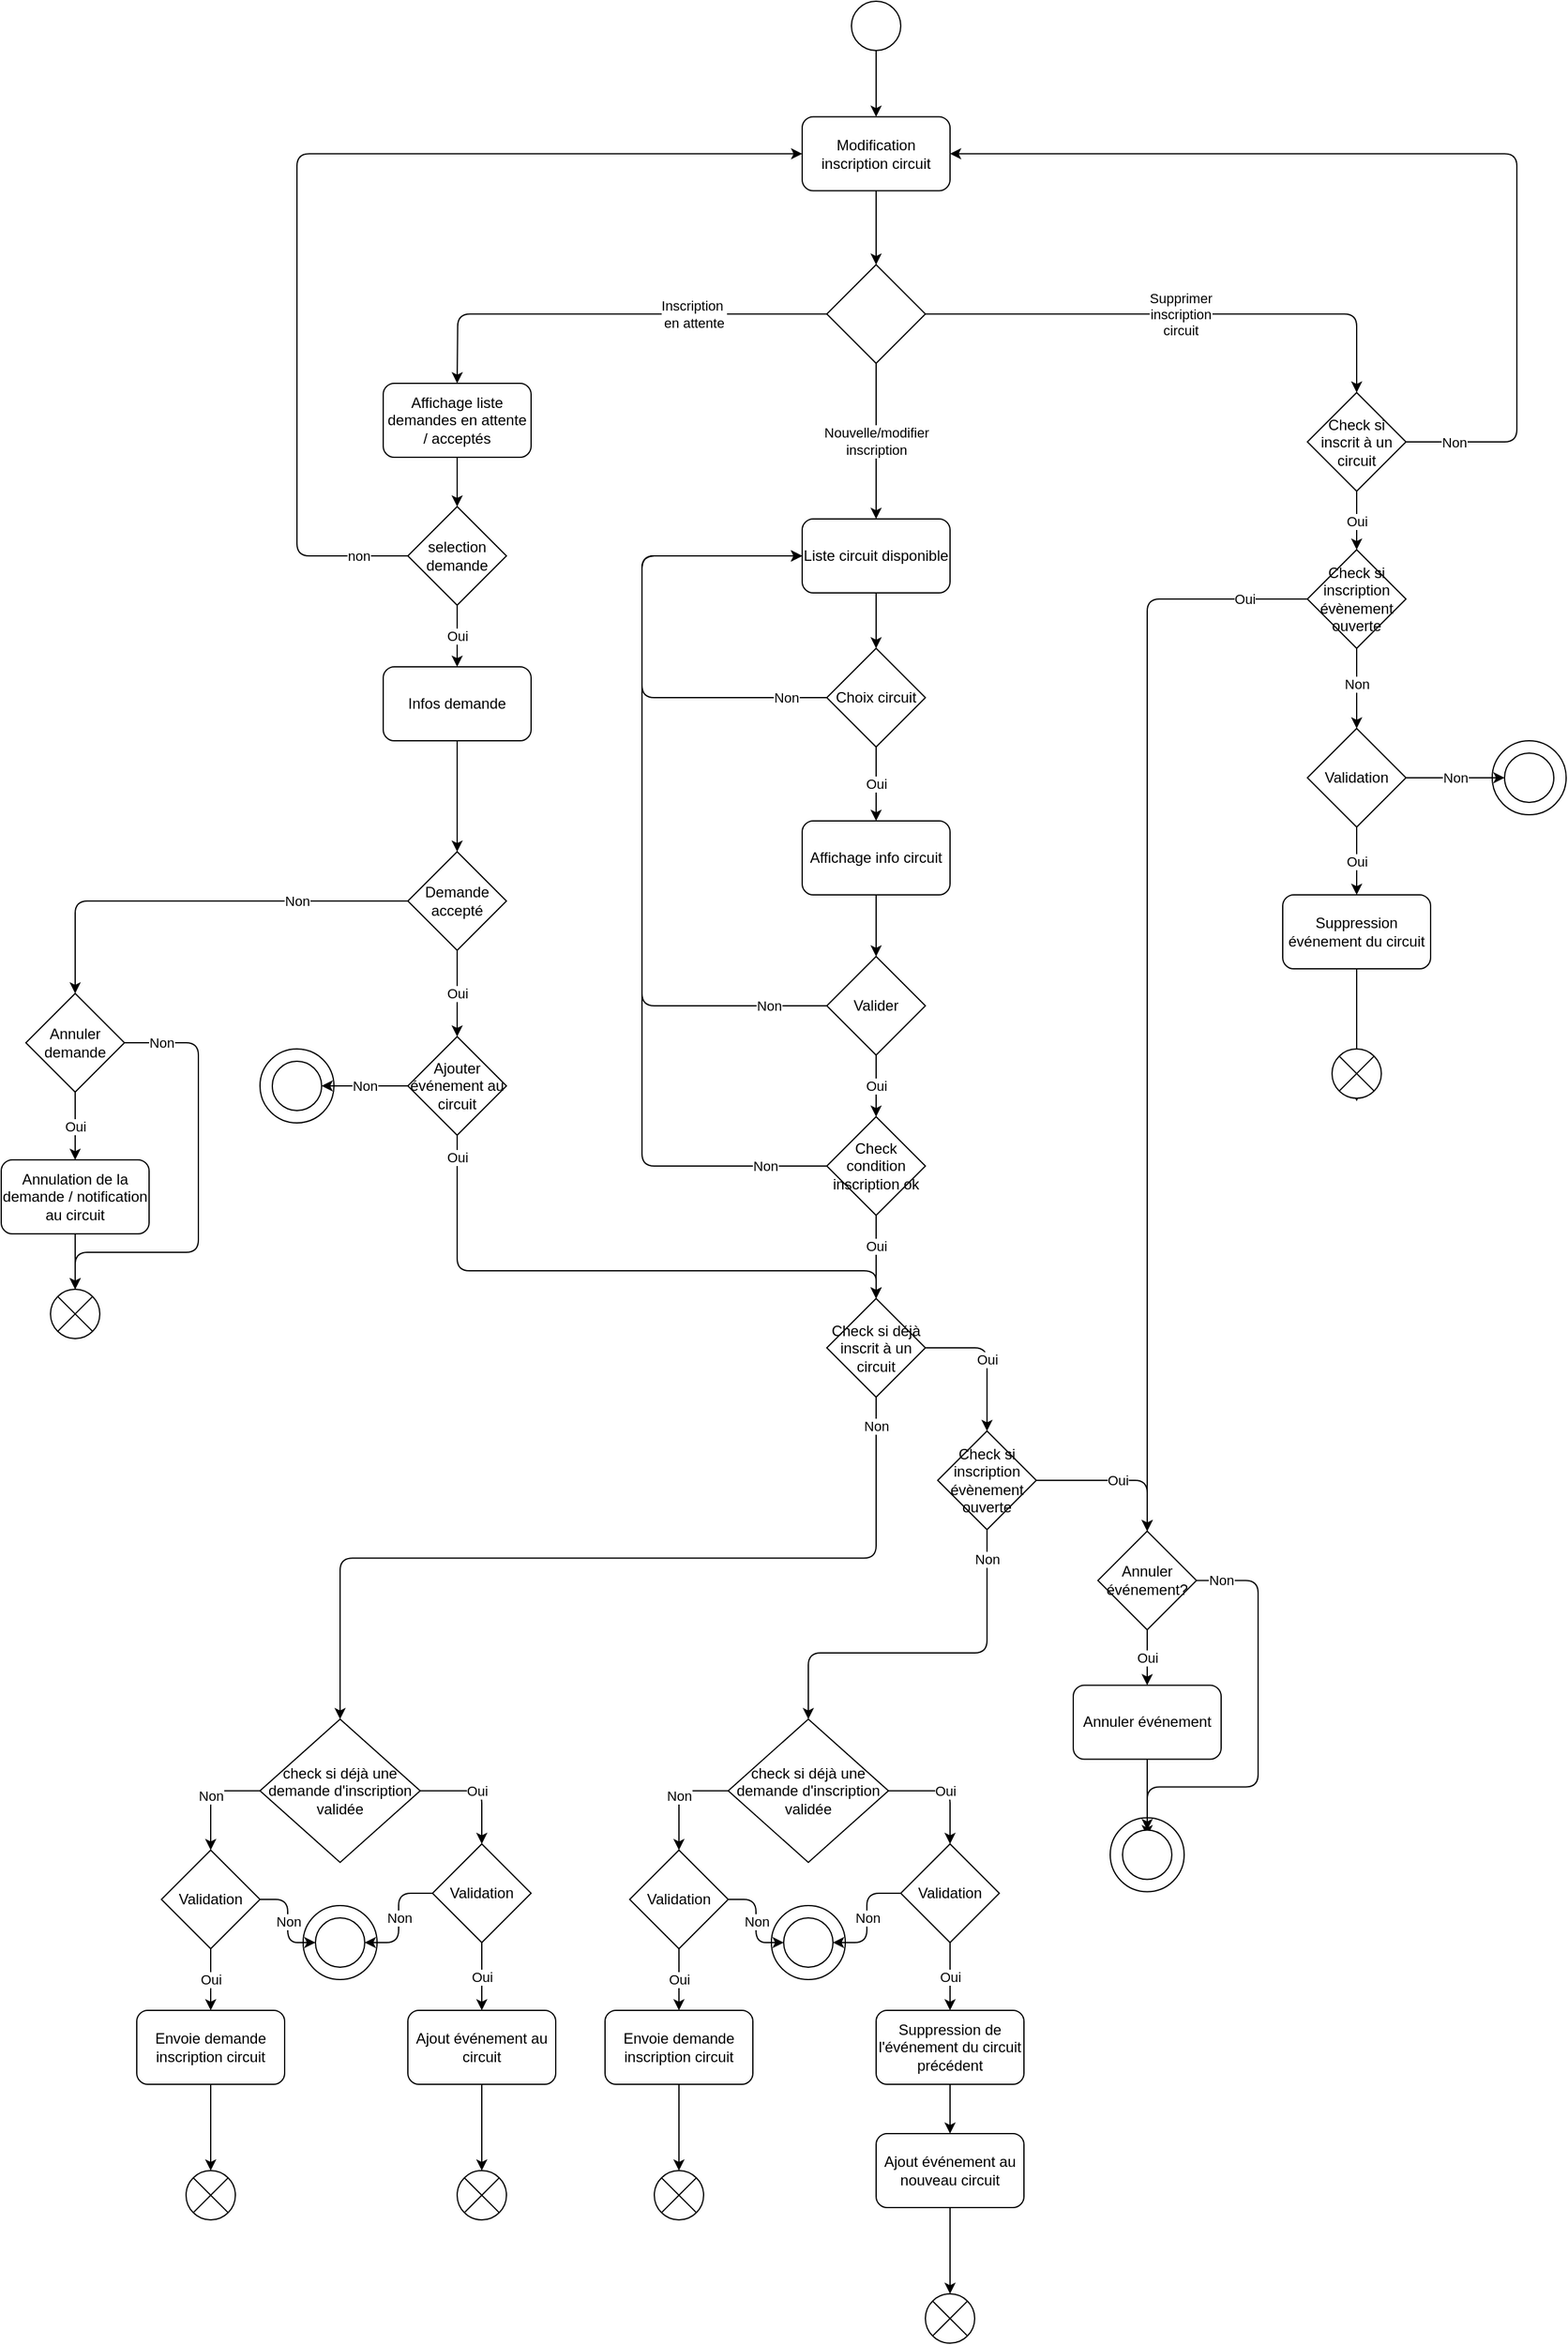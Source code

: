 <mxfile>
    <diagram id="nnJYFBYkPbG7cH_2rHXF" name="Page-1">
        <mxGraphModel dx="-676" dy="404" grid="1" gridSize="10" guides="1" tooltips="1" connect="1" arrows="1" fold="1" page="1" pageScale="1" pageWidth="1100" pageHeight="850" background="none" math="0" shadow="0">
            <root>
                <mxCell id="0"/>
                <mxCell id="1" parent="0"/>
                <mxCell id="135" value="" style="ellipse;whiteSpace=wrap;html=1;aspect=fixed;" parent="1" vertex="1">
                    <mxGeometry x="3330" y="1150" width="60" height="60" as="geometry"/>
                </mxCell>
                <mxCell id="129" value="" style="ellipse;whiteSpace=wrap;html=1;aspect=fixed;" parent="1" vertex="1">
                    <mxGeometry x="2330" y="1400" width="60" height="60" as="geometry"/>
                </mxCell>
                <mxCell id="95" value="" style="ellipse;whiteSpace=wrap;html=1;aspect=fixed;" parent="1" vertex="1">
                    <mxGeometry x="2365" y="2095" width="60" height="60" as="geometry"/>
                </mxCell>
                <mxCell id="3" value="" style="ellipse;whiteSpace=wrap;html=1;aspect=fixed;" parent="1" vertex="1">
                    <mxGeometry x="3020" y="2023.75" width="60" height="60" as="geometry"/>
                </mxCell>
                <mxCell id="4" style="edgeStyle=orthogonalEdgeStyle;html=1;exitX=0.5;exitY=1;exitDx=0;exitDy=0;entryX=0.5;entryY=0;entryDx=0;entryDy=0;endArrow=classic;endFill=1;" parent="1" source="5" target="8" edge="1">
                    <mxGeometry relative="1" as="geometry"/>
                </mxCell>
                <mxCell id="5" value="Modification inscription circuit" style="rounded=1;whiteSpace=wrap;html=1;strokeColor=default;" parent="1" vertex="1">
                    <mxGeometry x="2770" y="643.75" width="120" height="60" as="geometry"/>
                </mxCell>
                <mxCell id="6" value="Nouvelle/modifier&lt;br&gt;inscription" style="edgeStyle=orthogonalEdgeStyle;html=1;exitX=0.5;exitY=1;exitDx=0;exitDy=0;endArrow=classic;endFill=1;" parent="1" source="8" target="10" edge="1">
                    <mxGeometry relative="1" as="geometry">
                        <mxPoint x="2650" y="900" as="targetPoint"/>
                        <Array as="points">
                            <mxPoint x="2830" y="860"/>
                            <mxPoint x="2830" y="860"/>
                        </Array>
                    </mxGeometry>
                </mxCell>
                <mxCell id="7" value="Supprimer &lt;br&gt;inscription &lt;br&gt;circuit" style="edgeStyle=orthogonalEdgeStyle;html=1;exitX=1;exitY=0.5;exitDx=0;exitDy=0;endArrow=classic;endFill=1;entryX=0.5;entryY=0;entryDx=0;entryDy=0;" parent="1" source="8" target="30" edge="1">
                    <mxGeometry relative="1" as="geometry">
                        <mxPoint x="3090" y="870" as="targetPoint"/>
                    </mxGeometry>
                </mxCell>
                <mxCell id="65" value="Inscription&amp;nbsp;&lt;br&gt;en attente" style="edgeStyle=orthogonalEdgeStyle;html=1;exitX=0;exitY=0.5;exitDx=0;exitDy=0;" parent="1" source="8" edge="1">
                    <mxGeometry x="-0.389" relative="1" as="geometry">
                        <mxPoint x="2490" y="860" as="targetPoint"/>
                        <mxPoint as="offset"/>
                    </mxGeometry>
                </mxCell>
                <mxCell id="8" value="" style="rhombus;whiteSpace=wrap;html=1;strokeColor=default;" parent="1" vertex="1">
                    <mxGeometry x="2790" y="763.75" width="80" height="80" as="geometry"/>
                </mxCell>
                <mxCell id="9" style="edgeStyle=orthogonalEdgeStyle;html=1;exitX=0.5;exitY=1;exitDx=0;exitDy=0;entryX=0.5;entryY=0;entryDx=0;entryDy=0;endArrow=classic;endFill=1;" parent="1" source="10" target="13" edge="1">
                    <mxGeometry relative="1" as="geometry"/>
                </mxCell>
                <mxCell id="10" value="Liste circuit disponible" style="rounded=1;whiteSpace=wrap;html=1;strokeColor=default;" parent="1" vertex="1">
                    <mxGeometry x="2770" y="970" width="120" height="60" as="geometry"/>
                </mxCell>
                <mxCell id="11" value="Oui" style="edgeStyle=orthogonalEdgeStyle;html=1;exitX=0.5;exitY=1;exitDx=0;exitDy=0;entryX=0.5;entryY=0;entryDx=0;entryDy=0;endArrow=classic;endFill=1;" parent="1" source="13" target="15" edge="1">
                    <mxGeometry relative="1" as="geometry"/>
                </mxCell>
                <mxCell id="12" value="Non" style="edgeStyle=orthogonalEdgeStyle;html=1;exitX=0;exitY=0.5;exitDx=0;exitDy=0;entryX=0;entryY=0.5;entryDx=0;entryDy=0;endArrow=classic;endFill=1;" parent="1" source="13" target="10" edge="1">
                    <mxGeometry x="-0.834" relative="1" as="geometry">
                        <Array as="points">
                            <mxPoint x="2640" y="1115"/>
                            <mxPoint x="2640" y="1000"/>
                        </Array>
                        <mxPoint as="offset"/>
                    </mxGeometry>
                </mxCell>
                <mxCell id="13" value="Choix circuit" style="rhombus;whiteSpace=wrap;html=1;strokeColor=default;" parent="1" vertex="1">
                    <mxGeometry x="2790" y="1075" width="80" height="80" as="geometry"/>
                </mxCell>
                <mxCell id="14" style="edgeStyle=orthogonalEdgeStyle;html=1;exitX=0.5;exitY=1;exitDx=0;exitDy=0;entryX=0.5;entryY=0;entryDx=0;entryDy=0;endArrow=classic;endFill=1;" parent="1" source="15" target="18" edge="1">
                    <mxGeometry relative="1" as="geometry"/>
                </mxCell>
                <mxCell id="15" value="Affichage info circuit" style="rounded=1;whiteSpace=wrap;html=1;strokeColor=default;" parent="1" vertex="1">
                    <mxGeometry x="2770" y="1215" width="120" height="60" as="geometry"/>
                </mxCell>
                <mxCell id="16" value="Oui" style="edgeStyle=orthogonalEdgeStyle;html=1;exitX=0.5;exitY=1;exitDx=0;exitDy=0;entryX=0.5;entryY=0;entryDx=0;entryDy=0;endArrow=classic;endFill=1;" parent="1" source="18" target="21" edge="1">
                    <mxGeometry relative="1" as="geometry"/>
                </mxCell>
                <mxCell id="17" value="Non" style="edgeStyle=orthogonalEdgeStyle;html=1;exitX=0;exitY=0.5;exitDx=0;exitDy=0;entryX=0;entryY=0.5;entryDx=0;entryDy=0;endArrow=classic;endFill=1;" parent="1" source="18" target="10" edge="1">
                    <mxGeometry x="-0.856" relative="1" as="geometry">
                        <Array as="points">
                            <mxPoint x="2640" y="1365"/>
                            <mxPoint x="2640" y="1000"/>
                        </Array>
                        <mxPoint x="-1" as="offset"/>
                    </mxGeometry>
                </mxCell>
                <mxCell id="18" value="Valider" style="rhombus;whiteSpace=wrap;html=1;strokeColor=default;" parent="1" vertex="1">
                    <mxGeometry x="2790" y="1325" width="80" height="80" as="geometry"/>
                </mxCell>
                <mxCell id="19" value="Non" style="edgeStyle=orthogonalEdgeStyle;html=1;exitX=0;exitY=0.5;exitDx=0;exitDy=0;entryX=0;entryY=0.5;entryDx=0;entryDy=0;endArrow=classic;endFill=1;" parent="1" source="21" target="10" edge="1">
                    <mxGeometry x="-0.873" relative="1" as="geometry">
                        <Array as="points">
                            <mxPoint x="2640" y="1495"/>
                            <mxPoint x="2640" y="1000"/>
                        </Array>
                        <mxPoint x="-1" as="offset"/>
                    </mxGeometry>
                </mxCell>
                <mxCell id="20" value="Oui" style="edgeStyle=orthogonalEdgeStyle;html=1;exitX=0.5;exitY=1;exitDx=0;exitDy=0;entryX=0.5;entryY=0;entryDx=0;entryDy=0;endArrow=classic;endFill=1;" parent="1" source="21" target="24" edge="1">
                    <mxGeometry x="-0.259" relative="1" as="geometry">
                        <mxPoint as="offset"/>
                    </mxGeometry>
                </mxCell>
                <mxCell id="21" value="Check condition inscription ok" style="rhombus;whiteSpace=wrap;html=1;strokeColor=default;" parent="1" vertex="1">
                    <mxGeometry x="2790" y="1455" width="80" height="80" as="geometry"/>
                </mxCell>
                <mxCell id="22" value="Oui" style="edgeStyle=orthogonalEdgeStyle;html=1;exitX=1;exitY=0.5;exitDx=0;exitDy=0;endArrow=classic;endFill=1;" parent="1" source="24" target="44" edge="1">
                    <mxGeometry relative="1" as="geometry">
                        <mxPoint x="2920" y="1740" as="targetPoint"/>
                    </mxGeometry>
                </mxCell>
                <mxCell id="23" value="Non" style="edgeStyle=orthogonalEdgeStyle;html=1;exitX=0.5;exitY=1;exitDx=0;exitDy=0;endArrow=classic;endFill=1;entryX=0.5;entryY=0;entryDx=0;entryDy=0;" parent="1" source="24" target="92" edge="1">
                    <mxGeometry x="-0.934" relative="1" as="geometry">
                        <mxPoint x="2810" y="1943" as="targetPoint"/>
                        <mxPoint as="offset"/>
                    </mxGeometry>
                </mxCell>
                <mxCell id="24" value="Check si déjà inscrit à un circuit" style="rhombus;whiteSpace=wrap;html=1;strokeColor=default;" parent="1" vertex="1">
                    <mxGeometry x="2790" y="1602.5" width="80" height="80" as="geometry"/>
                </mxCell>
                <mxCell id="28" value="Non" style="edgeStyle=orthogonalEdgeStyle;html=1;exitX=1;exitY=0.5;exitDx=0;exitDy=0;entryX=1;entryY=0.5;entryDx=0;entryDy=0;endArrow=classic;endFill=1;" parent="1" source="30" target="5" edge="1">
                    <mxGeometry x="-0.902" relative="1" as="geometry">
                        <Array as="points">
                            <mxPoint x="3350" y="907"/>
                            <mxPoint x="3350" y="674"/>
                        </Array>
                        <mxPoint as="offset"/>
                    </mxGeometry>
                </mxCell>
                <mxCell id="29" value="Non" style="edgeStyle=orthogonalEdgeStyle;html=1;exitX=0.5;exitY=1;exitDx=0;exitDy=0;endArrow=classic;endFill=1;startArrow=none;entryX=0.5;entryY=0;entryDx=0;entryDy=0;" parent="1" source="35" target="132" edge="1">
                    <mxGeometry x="-0.123" relative="1" as="geometry">
                        <mxPoint as="offset"/>
                        <mxPoint x="3220" y="1140" as="targetPoint"/>
                    </mxGeometry>
                </mxCell>
                <mxCell id="30" value="Check si inscrit à un circuit" style="rhombus;whiteSpace=wrap;html=1;strokeColor=default;" parent="1" vertex="1">
                    <mxGeometry x="3180" y="867.5" width="80" height="80" as="geometry"/>
                </mxCell>
                <mxCell id="31" style="edgeStyle=orthogonalEdgeStyle;html=1;exitX=0.5;exitY=1;exitDx=0;exitDy=0;entryX=0.5;entryY=0;entryDx=0;entryDy=0;endArrow=classic;endFill=1;startArrow=none;" parent="1" source="62" edge="1">
                    <mxGeometry relative="1" as="geometry">
                        <mxPoint x="3220" y="1442.5" as="targetPoint"/>
                    </mxGeometry>
                </mxCell>
                <mxCell id="32" value="Suppression événement du circuit" style="rounded=1;whiteSpace=wrap;html=1;strokeColor=default;" parent="1" vertex="1">
                    <mxGeometry x="3160" y="1275" width="120" height="60" as="geometry"/>
                </mxCell>
                <mxCell id="33" value="Oui" style="edgeStyle=orthogonalEdgeStyle;html=1;exitX=0.5;exitY=1;exitDx=0;exitDy=0;entryX=0.5;entryY=0;entryDx=0;entryDy=0;endArrow=classic;endFill=1;" parent="1" source="30" target="35" edge="1">
                    <mxGeometry relative="1" as="geometry">
                        <mxPoint x="3090" y="947.5" as="sourcePoint"/>
                        <mxPoint x="3090" y="1142.5" as="targetPoint"/>
                    </mxGeometry>
                </mxCell>
                <mxCell id="34" value="Oui" style="edgeStyle=orthogonalEdgeStyle;html=1;exitX=0;exitY=0.5;exitDx=0;exitDy=0;entryX=0.5;entryY=0;entryDx=0;entryDy=0;endArrow=classic;endFill=1;" parent="1" source="35" target="38" edge="1">
                    <mxGeometry x="-0.887" relative="1" as="geometry">
                        <Array as="points">
                            <mxPoint x="3050" y="1035"/>
                        </Array>
                        <mxPoint x="-1" as="offset"/>
                    </mxGeometry>
                </mxCell>
                <mxCell id="35" value="Check si inscription évènement ouverte" style="rhombus;whiteSpace=wrap;html=1;strokeColor=default;" parent="1" vertex="1">
                    <mxGeometry x="3180" y="995" width="80" height="80" as="geometry"/>
                </mxCell>
                <mxCell id="36" value="Oui" style="edgeStyle=orthogonalEdgeStyle;html=1;exitX=0.5;exitY=1;exitDx=0;exitDy=0;entryX=0.5;entryY=0;entryDx=0;entryDy=0;endArrow=classic;endFill=1;" parent="1" source="38" target="40" edge="1">
                    <mxGeometry relative="1" as="geometry"/>
                </mxCell>
                <mxCell id="37" value="Non" style="edgeStyle=orthogonalEdgeStyle;html=1;exitX=1;exitY=0.5;exitDx=0;exitDy=0;endArrow=classic;endFill=1;" parent="1" source="38" edge="1">
                    <mxGeometry x="-0.885" relative="1" as="geometry">
                        <mxPoint x="3050" y="2038.75" as="targetPoint"/>
                        <Array as="points">
                            <mxPoint x="3140" y="1830.75"/>
                            <mxPoint x="3140" y="1998.75"/>
                            <mxPoint x="3050" y="1998.75"/>
                        </Array>
                        <mxPoint as="offset"/>
                    </mxGeometry>
                </mxCell>
                <mxCell id="38" value="Annuler événement?" style="rhombus;whiteSpace=wrap;html=1;" parent="1" vertex="1">
                    <mxGeometry x="3010" y="1791.25" width="80" height="80" as="geometry"/>
                </mxCell>
                <mxCell id="39" style="edgeStyle=orthogonalEdgeStyle;html=1;exitX=0.5;exitY=1;exitDx=0;exitDy=0;entryX=0.5;entryY=0;entryDx=0;entryDy=0;endArrow=classic;endFill=1;" parent="1" source="40" target="41" edge="1">
                    <mxGeometry relative="1" as="geometry"/>
                </mxCell>
                <mxCell id="40" value="Annuler événement" style="rounded=1;whiteSpace=wrap;html=1;" parent="1" vertex="1">
                    <mxGeometry x="2990" y="1916.25" width="120" height="60" as="geometry"/>
                </mxCell>
                <mxCell id="41" value="" style="ellipse;whiteSpace=wrap;html=1;aspect=fixed;" parent="1" vertex="1">
                    <mxGeometry x="3030" y="2033.75" width="40" height="40" as="geometry"/>
                </mxCell>
                <mxCell id="42" value="Oui" style="edgeStyle=orthogonalEdgeStyle;html=1;exitX=1;exitY=0.5;exitDx=0;exitDy=0;entryX=0.5;entryY=0;entryDx=0;entryDy=0;endArrow=classic;endFill=1;" parent="1" source="44" target="38" edge="1">
                    <mxGeometry relative="1" as="geometry">
                        <Array as="points">
                            <mxPoint x="3050" y="1750"/>
                        </Array>
                    </mxGeometry>
                </mxCell>
                <mxCell id="43" value="Non" style="edgeStyle=orthogonalEdgeStyle;html=1;exitX=0.5;exitY=1;exitDx=0;exitDy=0;endArrow=classic;endFill=1;entryX=0.5;entryY=0;entryDx=0;entryDy=0;" parent="1" source="44" target="110" edge="1">
                    <mxGeometry x="-0.844" relative="1" as="geometry">
                        <mxPoint x="2900" y="1970" as="targetPoint"/>
                        <Array as="points">
                            <mxPoint x="2920" y="1890"/>
                            <mxPoint x="2775" y="1890"/>
                        </Array>
                        <mxPoint as="offset"/>
                    </mxGeometry>
                </mxCell>
                <mxCell id="44" value="Check si inscription évènement ouverte" style="rhombus;whiteSpace=wrap;html=1;" parent="1" vertex="1">
                    <mxGeometry x="2880" y="1710" width="80" height="80" as="geometry"/>
                </mxCell>
                <mxCell id="48" style="edgeStyle=orthogonalEdgeStyle;html=1;exitX=0.5;exitY=1;exitDx=0;exitDy=0;entryX=0.5;entryY=0;entryDx=0;entryDy=0;endArrow=classic;endFill=1;" parent="1" source="49" target="55" edge="1">
                    <mxGeometry relative="1" as="geometry">
                        <mxPoint x="2290" y="2307.5" as="targetPoint"/>
                    </mxGeometry>
                </mxCell>
                <mxCell id="49" value="Envoie demande inscription circuit" style="rounded=1;whiteSpace=wrap;html=1;" parent="1" vertex="1">
                    <mxGeometry x="2230" y="2180" width="120" height="60" as="geometry"/>
                </mxCell>
                <mxCell id="55" value="" style="shape=sumEllipse;perimeter=ellipsePerimeter;whiteSpace=wrap;html=1;backgroundOutline=1;" parent="1" vertex="1">
                    <mxGeometry x="2270" y="2310" width="40" height="40" as="geometry"/>
                </mxCell>
                <mxCell id="64" style="edgeStyle=none;html=1;exitX=0.5;exitY=1;exitDx=0;exitDy=0;entryX=0.5;entryY=0;entryDx=0;entryDy=0;" parent="1" source="63" target="5" edge="1">
                    <mxGeometry relative="1" as="geometry"/>
                </mxCell>
                <mxCell id="63" value="" style="ellipse;whiteSpace=wrap;html=1;aspect=fixed;" parent="1" vertex="1">
                    <mxGeometry x="2810" y="550" width="40" height="40" as="geometry"/>
                </mxCell>
                <mxCell id="70" value="Oui" style="edgeStyle=orthogonalEdgeStyle;html=1;exitX=0.5;exitY=1;exitDx=0;exitDy=0;entryX=0.5;entryY=0;entryDx=0;entryDy=0;" parent="1" source="67" target="69" edge="1">
                    <mxGeometry relative="1" as="geometry"/>
                </mxCell>
                <mxCell id="80" value="Non" style="edgeStyle=orthogonalEdgeStyle;html=1;exitX=1;exitY=0.5;exitDx=0;exitDy=0;entryX=0.5;entryY=0;entryDx=0;entryDy=0;" parent="1" source="67" target="71" edge="1">
                    <mxGeometry x="-0.833" relative="1" as="geometry">
                        <Array as="points">
                            <mxPoint x="2280" y="1395"/>
                            <mxPoint x="2280" y="1565"/>
                            <mxPoint x="2180" y="1565"/>
                        </Array>
                        <mxPoint as="offset"/>
                    </mxGeometry>
                </mxCell>
                <mxCell id="67" value="Annuler demande" style="rhombus;whiteSpace=wrap;html=1;" parent="1" vertex="1">
                    <mxGeometry x="2140" y="1355" width="80" height="80" as="geometry"/>
                </mxCell>
                <mxCell id="72" style="edgeStyle=orthogonalEdgeStyle;html=1;exitX=0.5;exitY=1;exitDx=0;exitDy=0;entryX=0.5;entryY=0;entryDx=0;entryDy=0;" parent="1" source="69" target="71" edge="1">
                    <mxGeometry relative="1" as="geometry"/>
                </mxCell>
                <mxCell id="69" value="Annulation de la demande / notification au circuit" style="rounded=1;whiteSpace=wrap;html=1;" parent="1" vertex="1">
                    <mxGeometry x="2120" y="1490" width="120" height="60" as="geometry"/>
                </mxCell>
                <mxCell id="71" value="" style="shape=sumEllipse;perimeter=ellipsePerimeter;whiteSpace=wrap;html=1;backgroundOutline=1;" parent="1" vertex="1">
                    <mxGeometry x="2160" y="1595" width="40" height="40" as="geometry"/>
                </mxCell>
                <mxCell id="77" value="Non" style="edgeStyle=orthogonalEdgeStyle;html=1;exitX=0;exitY=0.5;exitDx=0;exitDy=0;entryX=0.5;entryY=0;entryDx=0;entryDy=0;" parent="1" source="76" target="67" edge="1">
                    <mxGeometry x="-0.474" relative="1" as="geometry">
                        <Array as="points">
                            <mxPoint x="2180" y="1280"/>
                        </Array>
                        <mxPoint as="offset"/>
                    </mxGeometry>
                </mxCell>
                <mxCell id="79" value="Oui" style="edgeStyle=orthogonalEdgeStyle;html=1;exitX=0.5;exitY=1;exitDx=0;exitDy=0;entryX=0.5;entryY=0;entryDx=0;entryDy=0;" parent="1" source="76" target="78" edge="1">
                    <mxGeometry relative="1" as="geometry"/>
                </mxCell>
                <mxCell id="76" value="Demande accepté" style="rhombus;whiteSpace=wrap;html=1;" parent="1" vertex="1">
                    <mxGeometry x="2450" y="1240" width="80" height="80" as="geometry"/>
                </mxCell>
                <mxCell id="120" value="Oui" style="edgeStyle=orthogonalEdgeStyle;html=1;exitX=0.5;exitY=1;exitDx=0;exitDy=0;entryX=0.5;entryY=0;entryDx=0;entryDy=0;" parent="1" source="78" target="24" edge="1">
                    <mxGeometry x="-0.923" relative="1" as="geometry">
                        <Array as="points">
                            <mxPoint x="2490" y="1580"/>
                            <mxPoint x="2830" y="1580"/>
                        </Array>
                        <mxPoint as="offset"/>
                    </mxGeometry>
                </mxCell>
                <mxCell id="131" value="Non" style="edgeStyle=orthogonalEdgeStyle;html=1;exitX=0;exitY=0.5;exitDx=0;exitDy=0;entryX=1;entryY=0.5;entryDx=0;entryDy=0;" parent="1" source="78" target="130" edge="1">
                    <mxGeometry relative="1" as="geometry"/>
                </mxCell>
                <mxCell id="78" value="Ajouter événement au circuit" style="rhombus;whiteSpace=wrap;html=1;" parent="1" vertex="1">
                    <mxGeometry x="2450" y="1390" width="80" height="80" as="geometry"/>
                </mxCell>
                <mxCell id="82" value="Non" style="edgeStyle=orthogonalEdgeStyle;html=1;exitX=0;exitY=0.5;exitDx=0;exitDy=0;entryX=0.5;entryY=0;entryDx=0;entryDy=0;" parent="1" source="92" target="94" edge="1">
                    <mxGeometry relative="1" as="geometry">
                        <mxPoint x="2620" y="1986.5" as="sourcePoint"/>
                    </mxGeometry>
                </mxCell>
                <mxCell id="86" value="Oui" style="edgeStyle=orthogonalEdgeStyle;html=1;exitX=1;exitY=0.5;exitDx=0;exitDy=0;entryX=0.5;entryY=0;entryDx=0;entryDy=0;" parent="1" source="92" target="93" edge="1">
                    <mxGeometry relative="1" as="geometry">
                        <mxPoint x="2490" y="2013.25" as="sourcePoint"/>
                    </mxGeometry>
                </mxCell>
                <mxCell id="83" style="edgeStyle=orthogonalEdgeStyle;html=1;exitX=0.5;exitY=1;exitDx=0;exitDy=0;entryX=0.5;entryY=0;entryDx=0;entryDy=0;endArrow=classic;endFill=1;" parent="1" source="84" target="85" edge="1">
                    <mxGeometry relative="1" as="geometry">
                        <mxPoint x="2510" y="2307.5" as="targetPoint"/>
                    </mxGeometry>
                </mxCell>
                <mxCell id="84" value="Ajout événement au circuit" style="rounded=1;whiteSpace=wrap;html=1;" parent="1" vertex="1">
                    <mxGeometry x="2450" y="2180" width="120" height="60" as="geometry"/>
                </mxCell>
                <mxCell id="85" value="" style="shape=sumEllipse;perimeter=ellipsePerimeter;whiteSpace=wrap;html=1;backgroundOutline=1;" parent="1" vertex="1">
                    <mxGeometry x="2490" y="2310" width="40" height="40" as="geometry"/>
                </mxCell>
                <mxCell id="92" value="check si déjà une demande d'inscription validée" style="rhombus;whiteSpace=wrap;html=1;" parent="1" vertex="1">
                    <mxGeometry x="2330" y="1943.75" width="130" height="116.25" as="geometry"/>
                </mxCell>
                <mxCell id="98" value="Non" style="edgeStyle=orthogonalEdgeStyle;html=1;exitX=0;exitY=0.5;exitDx=0;exitDy=0;entryX=1;entryY=0.5;entryDx=0;entryDy=0;" parent="1" source="93" target="96" edge="1">
                    <mxGeometry relative="1" as="geometry"/>
                </mxCell>
                <mxCell id="100" value="Oui" style="edgeStyle=orthogonalEdgeStyle;html=1;exitX=0.5;exitY=1;exitDx=0;exitDy=0;entryX=0.5;entryY=0;entryDx=0;entryDy=0;" parent="1" source="93" target="84" edge="1">
                    <mxGeometry relative="1" as="geometry"/>
                </mxCell>
                <mxCell id="93" value="Validation" style="rhombus;whiteSpace=wrap;html=1;" parent="1" vertex="1">
                    <mxGeometry x="2470" y="2045" width="80" height="80" as="geometry"/>
                </mxCell>
                <mxCell id="97" value="Non" style="edgeStyle=orthogonalEdgeStyle;html=1;exitX=1;exitY=0.5;exitDx=0;exitDy=0;entryX=0;entryY=0.5;entryDx=0;entryDy=0;" parent="1" source="94" target="96" edge="1">
                    <mxGeometry relative="1" as="geometry"/>
                </mxCell>
                <mxCell id="99" value="Oui" style="edgeStyle=orthogonalEdgeStyle;html=1;exitX=0.5;exitY=1;exitDx=0;exitDy=0;entryX=0.5;entryY=0;entryDx=0;entryDy=0;" parent="1" source="94" target="49" edge="1">
                    <mxGeometry relative="1" as="geometry"/>
                </mxCell>
                <mxCell id="94" value="Validation" style="rhombus;whiteSpace=wrap;html=1;" parent="1" vertex="1">
                    <mxGeometry x="2250" y="2050" width="80" height="80" as="geometry"/>
                </mxCell>
                <mxCell id="96" value="" style="ellipse;whiteSpace=wrap;html=1;aspect=fixed;" parent="1" vertex="1">
                    <mxGeometry x="2375" y="2105" width="40" height="40" as="geometry"/>
                </mxCell>
                <mxCell id="101" value="" style="ellipse;whiteSpace=wrap;html=1;aspect=fixed;" parent="1" vertex="1">
                    <mxGeometry x="2745" y="2095" width="60" height="60" as="geometry"/>
                </mxCell>
                <mxCell id="102" style="edgeStyle=orthogonalEdgeStyle;html=1;exitX=0.5;exitY=1;exitDx=0;exitDy=0;entryX=0.5;entryY=0;entryDx=0;entryDy=0;endArrow=classic;endFill=1;" parent="1" source="103" target="104" edge="1">
                    <mxGeometry relative="1" as="geometry">
                        <mxPoint x="2670" y="2307.5" as="targetPoint"/>
                    </mxGeometry>
                </mxCell>
                <mxCell id="103" value="Envoie demande inscription circuit" style="rounded=1;whiteSpace=wrap;html=1;" parent="1" vertex="1">
                    <mxGeometry x="2610" y="2180" width="120" height="60" as="geometry"/>
                </mxCell>
                <mxCell id="104" value="" style="shape=sumEllipse;perimeter=ellipsePerimeter;whiteSpace=wrap;html=1;backgroundOutline=1;" parent="1" vertex="1">
                    <mxGeometry x="2650" y="2310" width="40" height="40" as="geometry"/>
                </mxCell>
                <mxCell id="105" value="Non" style="edgeStyle=orthogonalEdgeStyle;html=1;exitX=0;exitY=0.5;exitDx=0;exitDy=0;entryX=0.5;entryY=0;entryDx=0;entryDy=0;" parent="1" source="110" target="116" edge="1">
                    <mxGeometry relative="1" as="geometry">
                        <mxPoint x="3000" y="1986.5" as="sourcePoint"/>
                    </mxGeometry>
                </mxCell>
                <mxCell id="106" value="Oui" style="edgeStyle=orthogonalEdgeStyle;html=1;exitX=1;exitY=0.5;exitDx=0;exitDy=0;entryX=0.5;entryY=0;entryDx=0;entryDy=0;" parent="1" source="110" target="113" edge="1">
                    <mxGeometry relative="1" as="geometry">
                        <mxPoint x="2870" y="2013.25" as="sourcePoint"/>
                    </mxGeometry>
                </mxCell>
                <mxCell id="107" style="edgeStyle=orthogonalEdgeStyle;html=1;exitX=0.5;exitY=1;exitDx=0;exitDy=0;entryX=0.5;entryY=0;entryDx=0;entryDy=0;endArrow=classic;endFill=1;" parent="1" source="108" target="109" edge="1">
                    <mxGeometry relative="1" as="geometry">
                        <mxPoint x="2890" y="2407.5" as="targetPoint"/>
                    </mxGeometry>
                </mxCell>
                <mxCell id="108" value="Ajout événement au nouveau circuit" style="rounded=1;whiteSpace=wrap;html=1;" parent="1" vertex="1">
                    <mxGeometry x="2830" y="2280" width="120" height="60" as="geometry"/>
                </mxCell>
                <mxCell id="109" value="" style="shape=sumEllipse;perimeter=ellipsePerimeter;whiteSpace=wrap;html=1;backgroundOutline=1;" parent="1" vertex="1">
                    <mxGeometry x="2870" y="2410" width="40" height="40" as="geometry"/>
                </mxCell>
                <mxCell id="110" value="check si déjà une demande d'inscription validée" style="rhombus;whiteSpace=wrap;html=1;" parent="1" vertex="1">
                    <mxGeometry x="2710" y="1943.75" width="130" height="116.25" as="geometry"/>
                </mxCell>
                <mxCell id="111" value="Non" style="edgeStyle=orthogonalEdgeStyle;html=1;exitX=0;exitY=0.5;exitDx=0;exitDy=0;entryX=1;entryY=0.5;entryDx=0;entryDy=0;" parent="1" source="113" target="117" edge="1">
                    <mxGeometry relative="1" as="geometry"/>
                </mxCell>
                <mxCell id="112" value="Oui" style="edgeStyle=orthogonalEdgeStyle;html=1;exitX=0.5;exitY=1;exitDx=0;exitDy=0;entryX=0.5;entryY=0;entryDx=0;entryDy=0;" parent="1" source="113" target="118" edge="1">
                    <mxGeometry relative="1" as="geometry">
                        <mxPoint x="2960" y="2190" as="targetPoint"/>
                    </mxGeometry>
                </mxCell>
                <mxCell id="113" value="Validation" style="rhombus;whiteSpace=wrap;html=1;" parent="1" vertex="1">
                    <mxGeometry x="2850" y="2045" width="80" height="80" as="geometry"/>
                </mxCell>
                <mxCell id="114" value="Non" style="edgeStyle=orthogonalEdgeStyle;html=1;exitX=1;exitY=0.5;exitDx=0;exitDy=0;entryX=0;entryY=0.5;entryDx=0;entryDy=0;" parent="1" source="116" target="117" edge="1">
                    <mxGeometry relative="1" as="geometry"/>
                </mxCell>
                <mxCell id="115" value="Oui" style="edgeStyle=orthogonalEdgeStyle;html=1;exitX=0.5;exitY=1;exitDx=0;exitDy=0;entryX=0.5;entryY=0;entryDx=0;entryDy=0;" parent="1" source="116" target="103" edge="1">
                    <mxGeometry relative="1" as="geometry"/>
                </mxCell>
                <mxCell id="116" value="Validation" style="rhombus;whiteSpace=wrap;html=1;" parent="1" vertex="1">
                    <mxGeometry x="2630" y="2050" width="80" height="80" as="geometry"/>
                </mxCell>
                <mxCell id="117" value="" style="ellipse;whiteSpace=wrap;html=1;aspect=fixed;" parent="1" vertex="1">
                    <mxGeometry x="2755" y="2105" width="40" height="40" as="geometry"/>
                </mxCell>
                <mxCell id="119" style="edgeStyle=orthogonalEdgeStyle;html=1;exitX=0.5;exitY=1;exitDx=0;exitDy=0;entryX=0.5;entryY=0;entryDx=0;entryDy=0;" parent="1" source="118" target="108" edge="1">
                    <mxGeometry relative="1" as="geometry"/>
                </mxCell>
                <mxCell id="118" value="Suppression de l'événement du circuit précédent" style="rounded=1;whiteSpace=wrap;html=1;" parent="1" vertex="1">
                    <mxGeometry x="2830" y="2180" width="120" height="60" as="geometry"/>
                </mxCell>
                <mxCell id="124" style="edgeStyle=orthogonalEdgeStyle;html=1;exitX=0.5;exitY=1;exitDx=0;exitDy=0;entryX=0.5;entryY=0;entryDx=0;entryDy=0;" parent="1" source="121" target="122" edge="1">
                    <mxGeometry relative="1" as="geometry"/>
                </mxCell>
                <mxCell id="121" value="Affichage liste demandes en attente / acceptés" style="rounded=1;whiteSpace=wrap;html=1;" parent="1" vertex="1">
                    <mxGeometry x="2430" y="860" width="120" height="60" as="geometry"/>
                </mxCell>
                <mxCell id="125" value="Oui" style="edgeStyle=orthogonalEdgeStyle;html=1;exitX=0.5;exitY=1;exitDx=0;exitDy=0;entryX=0.5;entryY=0;entryDx=0;entryDy=0;" parent="1" source="122" target="123" edge="1">
                    <mxGeometry relative="1" as="geometry"/>
                </mxCell>
                <mxCell id="126" value="non" style="edgeStyle=orthogonalEdgeStyle;html=1;exitX=0;exitY=0.5;exitDx=0;exitDy=0;entryX=0;entryY=0.5;entryDx=0;entryDy=0;" parent="1" source="122" target="5" edge="1">
                    <mxGeometry x="-0.903" relative="1" as="geometry">
                        <Array as="points">
                            <mxPoint x="2360" y="1000"/>
                            <mxPoint x="2360" y="674"/>
                        </Array>
                        <mxPoint as="offset"/>
                    </mxGeometry>
                </mxCell>
                <mxCell id="122" value="selection demande" style="rhombus;whiteSpace=wrap;html=1;" parent="1" vertex="1">
                    <mxGeometry x="2450" y="960" width="80" height="80" as="geometry"/>
                </mxCell>
                <mxCell id="127" style="edgeStyle=orthogonalEdgeStyle;html=1;exitX=0.5;exitY=1;exitDx=0;exitDy=0;entryX=0.5;entryY=0;entryDx=0;entryDy=0;" parent="1" source="123" target="76" edge="1">
                    <mxGeometry relative="1" as="geometry"/>
                </mxCell>
                <mxCell id="123" value="Infos demande" style="rounded=1;whiteSpace=wrap;html=1;" parent="1" vertex="1">
                    <mxGeometry x="2430" y="1090" width="120" height="60" as="geometry"/>
                </mxCell>
                <mxCell id="130" value="" style="ellipse;whiteSpace=wrap;html=1;aspect=fixed;" parent="1" vertex="1">
                    <mxGeometry x="2340" y="1410" width="40" height="40" as="geometry"/>
                </mxCell>
                <mxCell id="133" value="Oui" style="edgeStyle=orthogonalEdgeStyle;html=1;exitX=0.5;exitY=1;exitDx=0;exitDy=0;entryX=0.5;entryY=0;entryDx=0;entryDy=0;" parent="1" source="132" target="32" edge="1">
                    <mxGeometry relative="1" as="geometry"/>
                </mxCell>
                <mxCell id="137" value="Non" style="edgeStyle=orthogonalEdgeStyle;html=1;exitX=1;exitY=0.5;exitDx=0;exitDy=0;" parent="1" source="132" target="136" edge="1">
                    <mxGeometry relative="1" as="geometry"/>
                </mxCell>
                <mxCell id="132" value="Validation" style="rhombus;whiteSpace=wrap;html=1;" parent="1" vertex="1">
                    <mxGeometry x="3180" y="1140" width="80" height="80" as="geometry"/>
                </mxCell>
                <mxCell id="134" value="" style="edgeStyle=orthogonalEdgeStyle;html=1;exitX=0.5;exitY=1;exitDx=0;exitDy=0;entryX=0.5;entryY=0;entryDx=0;entryDy=0;endArrow=none;endFill=1;" parent="1" source="32" target="62" edge="1">
                    <mxGeometry relative="1" as="geometry">
                        <mxPoint x="3220" y="1335" as="sourcePoint"/>
                        <mxPoint x="3220" y="1442.5" as="targetPoint"/>
                    </mxGeometry>
                </mxCell>
                <mxCell id="62" value="" style="shape=sumEllipse;perimeter=ellipsePerimeter;whiteSpace=wrap;html=1;backgroundOutline=1;" parent="1" vertex="1">
                    <mxGeometry x="3200" y="1400" width="40" height="40" as="geometry"/>
                </mxCell>
                <mxCell id="136" value="" style="ellipse;whiteSpace=wrap;html=1;aspect=fixed;" parent="1" vertex="1">
                    <mxGeometry x="3340" y="1160" width="40" height="40" as="geometry"/>
                </mxCell>
            </root>
        </mxGraphModel>
    </diagram>
</mxfile>